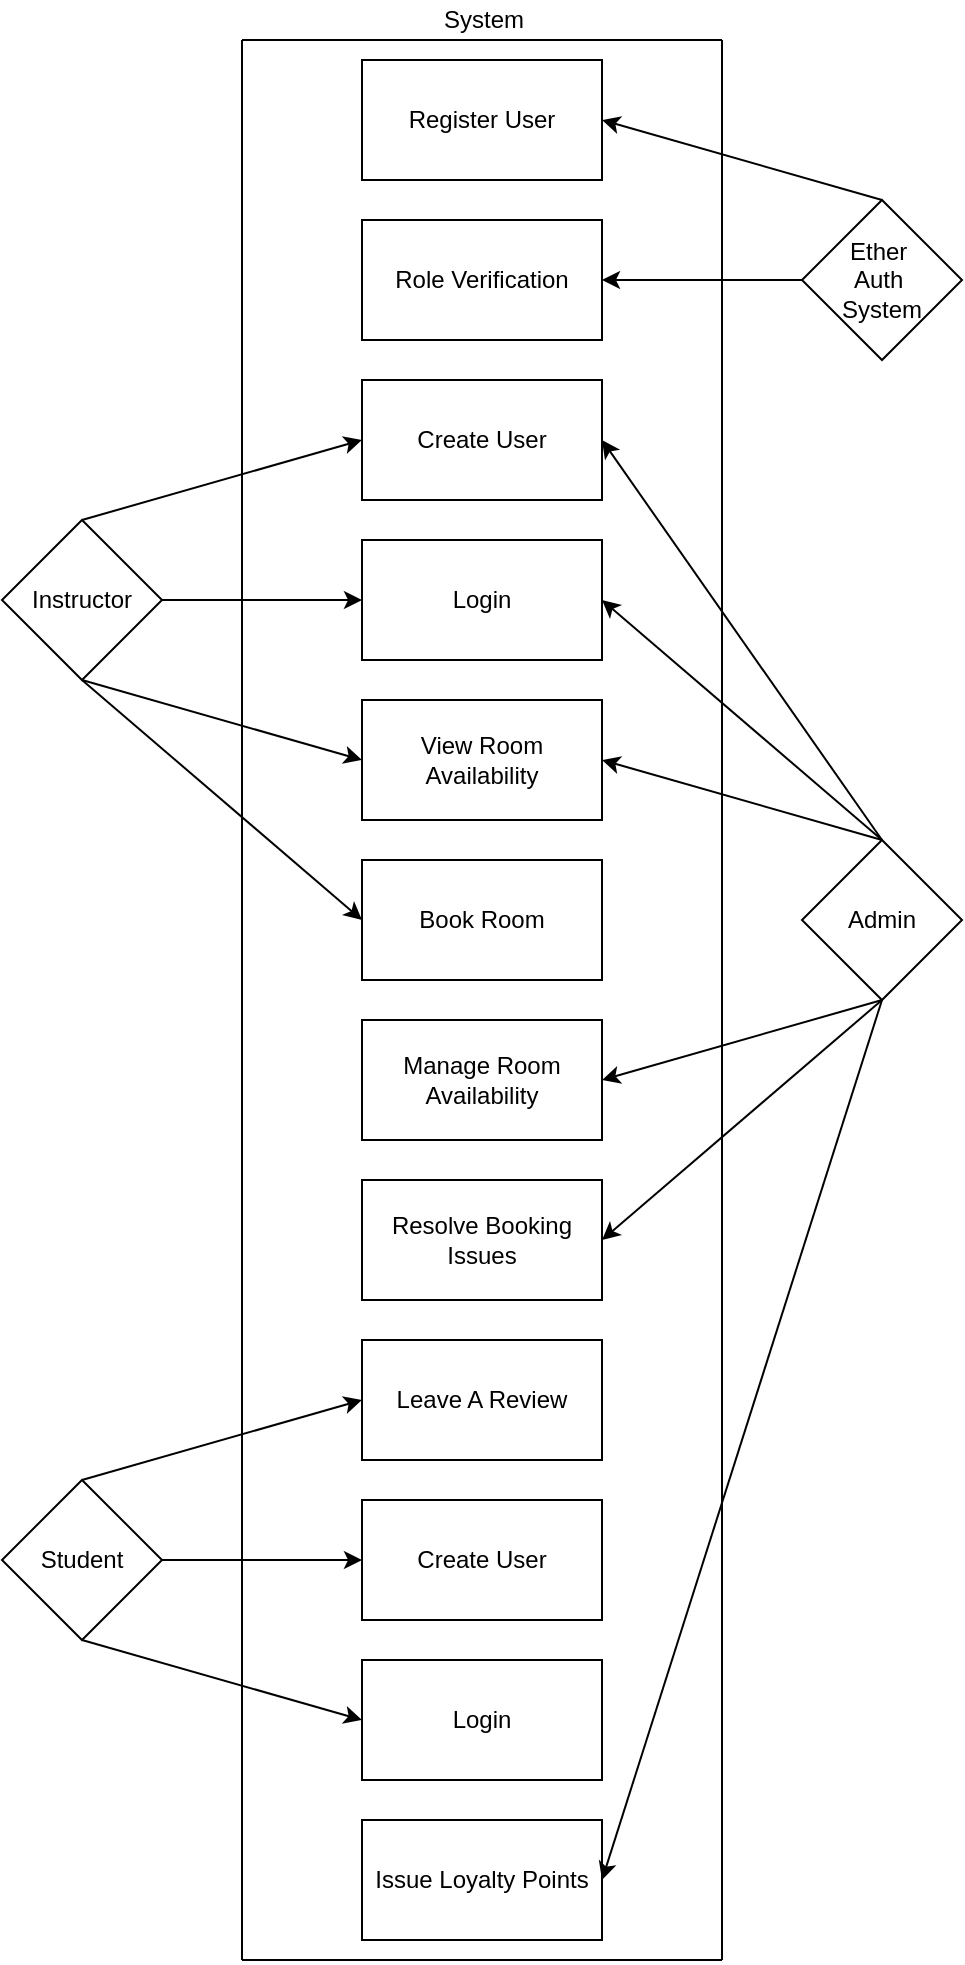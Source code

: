 <mxfile version="24.3.1" type="google">
  <diagram name="Page-1" id="QnI6BZWFDOxYS5K9DyCd">
    <mxGraphModel grid="1" page="1" gridSize="10" guides="1" tooltips="1" connect="1" arrows="1" fold="1" pageScale="1" pageWidth="850" pageHeight="1100" background="none" math="0" shadow="0">
      <root>
        <mxCell id="0" />
        <mxCell id="1" parent="0" />
        <mxCell id="CZQv3q-aFNiXMFaAY4F7-43" value="Create User" style="rounded=0;whiteSpace=wrap;html=1;" vertex="1" parent="1">
          <mxGeometry x="340" y="250" width="120" height="60" as="geometry" />
        </mxCell>
        <mxCell id="CZQv3q-aFNiXMFaAY4F7-44" value="Login" style="rounded=0;whiteSpace=wrap;html=1;" vertex="1" parent="1">
          <mxGeometry x="340" y="330" width="120" height="60" as="geometry" />
        </mxCell>
        <mxCell id="CZQv3q-aFNiXMFaAY4F7-45" value="View Room Availability" style="rounded=0;whiteSpace=wrap;html=1;" vertex="1" parent="1">
          <mxGeometry x="340" y="410" width="120" height="60" as="geometry" />
        </mxCell>
        <mxCell id="CZQv3q-aFNiXMFaAY4F7-46" value="Manage Room Availability" style="rounded=0;whiteSpace=wrap;html=1;" vertex="1" parent="1">
          <mxGeometry x="340" y="570" width="120" height="60" as="geometry" />
        </mxCell>
        <mxCell id="CZQv3q-aFNiXMFaAY4F7-47" value="Resolve Booking Issues" style="rounded=0;whiteSpace=wrap;html=1;" vertex="1" parent="1">
          <mxGeometry x="340" y="650" width="120" height="60" as="geometry" />
        </mxCell>
        <mxCell id="CZQv3q-aFNiXMFaAY4F7-49" value="Role Verification" style="rounded=0;whiteSpace=wrap;html=1;" vertex="1" parent="1">
          <mxGeometry x="340" y="170" width="120" height="60" as="geometry" />
        </mxCell>
        <mxCell id="CZQv3q-aFNiXMFaAY4F7-65" value="Leave A Review" style="rounded=0;whiteSpace=wrap;html=1;" vertex="1" parent="1">
          <mxGeometry x="340" y="730" width="120" height="60" as="geometry" />
        </mxCell>
        <mxCell id="CZQv3q-aFNiXMFaAY4F7-66" value="Create User" style="rounded=0;whiteSpace=wrap;html=1;" vertex="1" parent="1">
          <mxGeometry x="340" y="810" width="120" height="60" as="geometry" />
        </mxCell>
        <mxCell id="CZQv3q-aFNiXMFaAY4F7-67" value="Instructor" style="rhombus;whiteSpace=wrap;html=1;" vertex="1" parent="1">
          <mxGeometry x="160" y="320" width="80" height="80" as="geometry" />
        </mxCell>
        <mxCell id="CZQv3q-aFNiXMFaAY4F7-68" value="" style="endArrow=classic;html=1;rounded=0;entryX=0;entryY=0.5;entryDx=0;entryDy=0;exitX=0.5;exitY=0;exitDx=0;exitDy=0;" edge="1" parent="1" source="CZQv3q-aFNiXMFaAY4F7-67" target="CZQv3q-aFNiXMFaAY4F7-43">
          <mxGeometry width="50" height="50" relative="1" as="geometry">
            <mxPoint x="240" y="280" as="sourcePoint" />
            <mxPoint x="290" y="230" as="targetPoint" />
          </mxGeometry>
        </mxCell>
        <mxCell id="CZQv3q-aFNiXMFaAY4F7-69" value="" style="endArrow=classic;html=1;rounded=0;entryX=0;entryY=0.5;entryDx=0;entryDy=0;exitX=1;exitY=0.5;exitDx=0;exitDy=0;" edge="1" parent="1" source="CZQv3q-aFNiXMFaAY4F7-67" target="CZQv3q-aFNiXMFaAY4F7-44">
          <mxGeometry width="50" height="50" relative="1" as="geometry">
            <mxPoint x="240" y="279.66" as="sourcePoint" />
            <mxPoint x="340" y="279.66" as="targetPoint" />
          </mxGeometry>
        </mxCell>
        <mxCell id="CZQv3q-aFNiXMFaAY4F7-71" value="" style="endArrow=classic;html=1;rounded=0;entryX=0;entryY=0.5;entryDx=0;entryDy=0;" edge="1" parent="1" target="CZQv3q-aFNiXMFaAY4F7-45">
          <mxGeometry width="50" height="50" relative="1" as="geometry">
            <mxPoint x="200" y="400" as="sourcePoint" />
            <mxPoint x="250" y="350" as="targetPoint" />
          </mxGeometry>
        </mxCell>
        <mxCell id="CZQv3q-aFNiXMFaAY4F7-72" value="Ether&amp;nbsp;&lt;div&gt;Auth&amp;nbsp;&lt;/div&gt;&lt;div&gt;System&lt;/div&gt;" style="rhombus;whiteSpace=wrap;html=1;" vertex="1" parent="1">
          <mxGeometry x="560" y="160" width="80" height="80" as="geometry" />
        </mxCell>
        <mxCell id="CZQv3q-aFNiXMFaAY4F7-73" value="" style="endArrow=classic;html=1;rounded=0;entryX=1;entryY=0.5;entryDx=0;entryDy=0;exitX=0;exitY=0.5;exitDx=0;exitDy=0;" edge="1" parent="1" source="CZQv3q-aFNiXMFaAY4F7-72" target="CZQv3q-aFNiXMFaAY4F7-49">
          <mxGeometry width="50" height="50" relative="1" as="geometry">
            <mxPoint x="600" y="320" as="sourcePoint" />
            <mxPoint x="650" y="270" as="targetPoint" />
          </mxGeometry>
        </mxCell>
        <mxCell id="CZQv3q-aFNiXMFaAY4F7-74" value="Admin" style="rhombus;whiteSpace=wrap;html=1;" vertex="1" parent="1">
          <mxGeometry x="560" y="480" width="80" height="80" as="geometry" />
        </mxCell>
        <mxCell id="CZQv3q-aFNiXMFaAY4F7-75" value="" style="endArrow=classic;html=1;rounded=0;entryX=1;entryY=0.5;entryDx=0;entryDy=0;" edge="1" parent="1" target="CZQv3q-aFNiXMFaAY4F7-45">
          <mxGeometry width="50" height="50" relative="1" as="geometry">
            <mxPoint x="600" y="480" as="sourcePoint" />
            <mxPoint x="650" y="430" as="targetPoint" />
          </mxGeometry>
        </mxCell>
        <mxCell id="CZQv3q-aFNiXMFaAY4F7-76" value="" style="endArrow=classic;html=1;rounded=0;entryX=1;entryY=0.5;entryDx=0;entryDy=0;" edge="1" parent="1" target="CZQv3q-aFNiXMFaAY4F7-46">
          <mxGeometry width="50" height="50" relative="1" as="geometry">
            <mxPoint x="600" y="560" as="sourcePoint" />
            <mxPoint x="610" y="470" as="targetPoint" />
          </mxGeometry>
        </mxCell>
        <mxCell id="CZQv3q-aFNiXMFaAY4F7-77" value="" style="endArrow=classic;html=1;rounded=0;entryX=1;entryY=0.5;entryDx=0;entryDy=0;" edge="1" parent="1" target="CZQv3q-aFNiXMFaAY4F7-44">
          <mxGeometry width="50" height="50" relative="1" as="geometry">
            <mxPoint x="600" y="480" as="sourcePoint" />
            <mxPoint x="650" y="430" as="targetPoint" />
          </mxGeometry>
        </mxCell>
        <mxCell id="CZQv3q-aFNiXMFaAY4F7-78" value="" style="endArrow=classic;html=1;rounded=0;entryX=1;entryY=0.5;entryDx=0;entryDy=0;" edge="1" parent="1" target="CZQv3q-aFNiXMFaAY4F7-43">
          <mxGeometry width="50" height="50" relative="1" as="geometry">
            <mxPoint x="600" y="480" as="sourcePoint" />
            <mxPoint x="650" y="430" as="targetPoint" />
          </mxGeometry>
        </mxCell>
        <mxCell id="CZQv3q-aFNiXMFaAY4F7-80" value="" style="endArrow=classic;html=1;rounded=0;entryX=1;entryY=0.5;entryDx=0;entryDy=0;" edge="1" parent="1" target="CZQv3q-aFNiXMFaAY4F7-47">
          <mxGeometry width="50" height="50" relative="1" as="geometry">
            <mxPoint x="600" y="560" as="sourcePoint" />
            <mxPoint x="650" y="510" as="targetPoint" />
          </mxGeometry>
        </mxCell>
        <mxCell id="CZQv3q-aFNiXMFaAY4F7-81" value="Student" style="rhombus;whiteSpace=wrap;html=1;" vertex="1" parent="1">
          <mxGeometry x="160" y="800" width="80" height="80" as="geometry" />
        </mxCell>
        <mxCell id="CZQv3q-aFNiXMFaAY4F7-84" value="Login" style="rounded=0;whiteSpace=wrap;html=1;" vertex="1" parent="1">
          <mxGeometry x="340" y="890" width="120" height="60" as="geometry" />
        </mxCell>
        <mxCell id="CZQv3q-aFNiXMFaAY4F7-85" value="" style="endArrow=classic;html=1;rounded=0;entryX=0;entryY=0.5;entryDx=0;entryDy=0;exitX=0.5;exitY=0;exitDx=0;exitDy=0;" edge="1" parent="1" source="CZQv3q-aFNiXMFaAY4F7-81" target="CZQv3q-aFNiXMFaAY4F7-65">
          <mxGeometry width="50" height="50" relative="1" as="geometry">
            <mxPoint x="200" y="720" as="sourcePoint" />
            <mxPoint x="250" y="670" as="targetPoint" />
          </mxGeometry>
        </mxCell>
        <mxCell id="CZQv3q-aFNiXMFaAY4F7-86" value="" style="endArrow=classic;html=1;rounded=0;entryX=0;entryY=0.5;entryDx=0;entryDy=0;exitX=1;exitY=0.5;exitDx=0;exitDy=0;" edge="1" parent="1" source="CZQv3q-aFNiXMFaAY4F7-81" target="CZQv3q-aFNiXMFaAY4F7-66">
          <mxGeometry width="50" height="50" relative="1" as="geometry">
            <mxPoint x="240" y="760" as="sourcePoint" />
            <mxPoint x="290" y="710" as="targetPoint" />
          </mxGeometry>
        </mxCell>
        <mxCell id="CZQv3q-aFNiXMFaAY4F7-87" value="" style="endArrow=classic;html=1;rounded=0;entryX=0;entryY=0.5;entryDx=0;entryDy=0;exitX=0.5;exitY=1;exitDx=0;exitDy=0;" edge="1" parent="1" source="CZQv3q-aFNiXMFaAY4F7-81" target="CZQv3q-aFNiXMFaAY4F7-84">
          <mxGeometry width="50" height="50" relative="1" as="geometry">
            <mxPoint x="200" y="800" as="sourcePoint" />
            <mxPoint x="250" y="750" as="targetPoint" />
          </mxGeometry>
        </mxCell>
        <mxCell id="CZQv3q-aFNiXMFaAY4F7-88" value="Book Room" style="rounded=0;whiteSpace=wrap;html=1;" vertex="1" parent="1">
          <mxGeometry x="340" y="490" width="120" height="60" as="geometry" />
        </mxCell>
        <mxCell id="CZQv3q-aFNiXMFaAY4F7-89" value="" style="endArrow=classic;html=1;rounded=0;entryX=0;entryY=0.5;entryDx=0;entryDy=0;" edge="1" parent="1" target="CZQv3q-aFNiXMFaAY4F7-88">
          <mxGeometry width="50" height="50" relative="1" as="geometry">
            <mxPoint x="200" y="400" as="sourcePoint" />
            <mxPoint x="250" y="350" as="targetPoint" />
          </mxGeometry>
        </mxCell>
        <mxCell id="CZQv3q-aFNiXMFaAY4F7-90" value="System" style="text;strokeColor=none;fillColor=none;align=left;verticalAlign=middle;spacingLeft=4;spacingRight=4;overflow=hidden;points=[[0,0.5],[1,0.5]];portConstraint=eastwest;rotatable=0;whiteSpace=wrap;html=1;" vertex="1" parent="1">
          <mxGeometry x="375" y="60" width="50" height="20" as="geometry" />
        </mxCell>
        <mxCell id="CZQv3q-aFNiXMFaAY4F7-91" value="Issue Loyalty Points" style="rounded=0;whiteSpace=wrap;html=1;" vertex="1" parent="1">
          <mxGeometry x="340" y="970" width="120" height="60" as="geometry" />
        </mxCell>
        <mxCell id="CZQv3q-aFNiXMFaAY4F7-93" value="" style="endArrow=classic;html=1;rounded=0;entryX=1;entryY=0.5;entryDx=0;entryDy=0;" edge="1" parent="1">
          <mxGeometry width="50" height="50" relative="1" as="geometry">
            <mxPoint x="600" y="560" as="sourcePoint" />
            <mxPoint x="460" y="1000" as="targetPoint" />
          </mxGeometry>
        </mxCell>
        <mxCell id="CZQv3q-aFNiXMFaAY4F7-94" value="Register User" style="rounded=0;whiteSpace=wrap;html=1;" vertex="1" parent="1">
          <mxGeometry x="340" y="90" width="120" height="60" as="geometry" />
        </mxCell>
        <mxCell id="CZQv3q-aFNiXMFaAY4F7-95" value="" style="endArrow=classic;html=1;rounded=0;entryX=1;entryY=0.5;entryDx=0;entryDy=0;" edge="1" parent="1" target="CZQv3q-aFNiXMFaAY4F7-94">
          <mxGeometry width="50" height="50" relative="1" as="geometry">
            <mxPoint x="600" y="160" as="sourcePoint" />
            <mxPoint x="650" y="110" as="targetPoint" />
          </mxGeometry>
        </mxCell>
        <mxCell id="CZQv3q-aFNiXMFaAY4F7-96" value="" style="endArrow=none;html=1;rounded=0;" edge="1" parent="1">
          <mxGeometry width="50" height="50" relative="1" as="geometry">
            <mxPoint x="280" y="1040" as="sourcePoint" />
            <mxPoint x="280" y="80" as="targetPoint" />
          </mxGeometry>
        </mxCell>
        <mxCell id="CZQv3q-aFNiXMFaAY4F7-97" value="" style="endArrow=none;html=1;rounded=0;" edge="1" parent="1">
          <mxGeometry width="50" height="50" relative="1" as="geometry">
            <mxPoint x="520" y="1040" as="sourcePoint" />
            <mxPoint x="520" y="80" as="targetPoint" />
          </mxGeometry>
        </mxCell>
        <mxCell id="CZQv3q-aFNiXMFaAY4F7-98" value="" style="endArrow=none;html=1;rounded=0;" edge="1" parent="1">
          <mxGeometry width="50" height="50" relative="1" as="geometry">
            <mxPoint x="280" y="1040" as="sourcePoint" />
            <mxPoint x="520" y="1040" as="targetPoint" />
          </mxGeometry>
        </mxCell>
        <mxCell id="CZQv3q-aFNiXMFaAY4F7-99" value="" style="endArrow=none;html=1;rounded=0;" edge="1" parent="1">
          <mxGeometry width="50" height="50" relative="1" as="geometry">
            <mxPoint x="280" y="80" as="sourcePoint" />
            <mxPoint x="520" y="80" as="targetPoint" />
          </mxGeometry>
        </mxCell>
      </root>
    </mxGraphModel>
  </diagram>
</mxfile>
